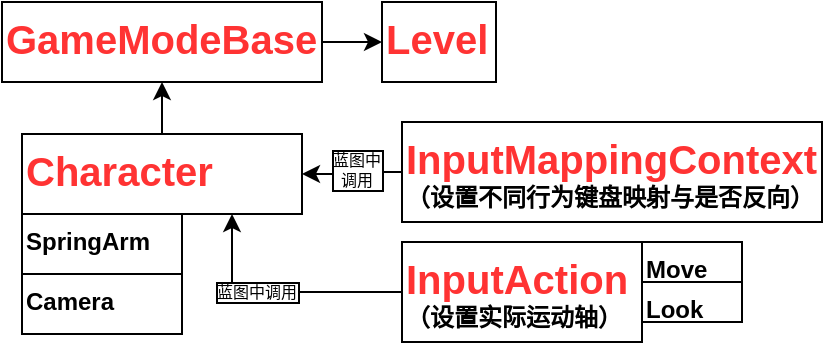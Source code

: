 <mxfile version="14.1.8" type="device"><diagram id="UlIwIDZaebNv2VzOSGo1" name="Portrait3D"><mxGraphModel dx="1808" dy="644" grid="1" gridSize="10" guides="1" tooltips="1" connect="1" arrows="1" fold="1" page="1" pageScale="1" pageWidth="827" pageHeight="1169" math="0" shadow="0"><root><mxCell id="Cockm3daIbmfq8uAC5rr-0"/><mxCell id="Cockm3daIbmfq8uAC5rr-1" parent="Cockm3daIbmfq8uAC5rr-0"/><mxCell id="z01sQdo7hFp88FLHjxc0-1" style="edgeStyle=orthogonalEdgeStyle;rounded=0;orthogonalLoop=1;jettySize=auto;html=1;" edge="1" parent="Cockm3daIbmfq8uAC5rr-1" source="W8t1aohzD1z3aLw5VmyB-0" target="W8t1aohzD1z3aLw5VmyB-1"><mxGeometry relative="1" as="geometry"/></mxCell><mxCell id="W8t1aohzD1z3aLw5VmyB-0" value="&lt;b&gt;&lt;span style=&quot;color: rgb(255 , 51 , 51) ; font-size: 20px&quot;&gt;GameModeBase&lt;/span&gt;&lt;br&gt;&lt;/b&gt;" style="text;whiteSpace=wrap;html=1;strokeColor=#000000;" parent="Cockm3daIbmfq8uAC5rr-1" vertex="1"><mxGeometry x="-810" y="20" width="160" height="40" as="geometry"/></mxCell><mxCell id="W8t1aohzD1z3aLw5VmyB-1" value="&lt;b&gt;&lt;span style=&quot;color: rgb(255 , 51 , 51) ; font-size: 20px&quot;&gt;Level&lt;/span&gt;&lt;br&gt;&lt;/b&gt;" style="text;whiteSpace=wrap;html=1;strokeColor=#000000;" parent="Cockm3daIbmfq8uAC5rr-1" vertex="1"><mxGeometry x="-620" y="20" width="57" height="40" as="geometry"/></mxCell><mxCell id="z01sQdo7hFp88FLHjxc0-2" style="edgeStyle=orthogonalEdgeStyle;rounded=0;orthogonalLoop=1;jettySize=auto;html=1;exitX=0.5;exitY=0;exitDx=0;exitDy=0;entryX=0.5;entryY=1;entryDx=0;entryDy=0;" edge="1" parent="Cockm3daIbmfq8uAC5rr-1" source="z01sQdo7hFp88FLHjxc0-0" target="W8t1aohzD1z3aLw5VmyB-0"><mxGeometry relative="1" as="geometry"/></mxCell><mxCell id="z01sQdo7hFp88FLHjxc0-0" value="&lt;b&gt;&lt;span style=&quot;color: rgb(255 , 51 , 51) ; font-size: 20px&quot;&gt;Character&lt;/span&gt;&lt;br&gt;&lt;/b&gt;" style="text;whiteSpace=wrap;html=1;strokeColor=#000000;" vertex="1" parent="Cockm3daIbmfq8uAC5rr-1"><mxGeometry x="-800" y="86" width="140" height="40" as="geometry"/></mxCell><mxCell id="z01sQdo7hFp88FLHjxc0-3" value="&lt;b&gt;SpringArm&lt;br&gt;&lt;/b&gt;" style="text;whiteSpace=wrap;html=1;strokeColor=#000000;" vertex="1" parent="Cockm3daIbmfq8uAC5rr-1"><mxGeometry x="-800" y="126" width="80" height="30" as="geometry"/></mxCell><mxCell id="z01sQdo7hFp88FLHjxc0-4" value="&lt;b&gt;Camera&lt;br&gt;&lt;/b&gt;" style="text;whiteSpace=wrap;html=1;strokeColor=#000000;" vertex="1" parent="Cockm3daIbmfq8uAC5rr-1"><mxGeometry x="-800" y="156" width="80" height="30" as="geometry"/></mxCell><mxCell id="z01sQdo7hFp88FLHjxc0-6" style="edgeStyle=orthogonalEdgeStyle;rounded=0;orthogonalLoop=1;jettySize=auto;html=1;exitX=0;exitY=0.5;exitDx=0;exitDy=0;entryX=1;entryY=0.5;entryDx=0;entryDy=0;" edge="1" parent="Cockm3daIbmfq8uAC5rr-1" source="z01sQdo7hFp88FLHjxc0-5" target="z01sQdo7hFp88FLHjxc0-0"><mxGeometry relative="1" as="geometry"/></mxCell><mxCell id="z01sQdo7hFp88FLHjxc0-7" value="&lt;font style=&quot;font-size: 8px&quot;&gt;蓝图中&lt;br&gt;调用&lt;/font&gt;" style="edgeLabel;html=1;align=center;verticalAlign=middle;resizable=0;points=[];fontSize=8;labelBorderColor=#000000;" vertex="1" connectable="0" parent="z01sQdo7hFp88FLHjxc0-6"><mxGeometry x="-0.1" y="-1" relative="1" as="geometry"><mxPoint as="offset"/></mxGeometry></mxCell><mxCell id="z01sQdo7hFp88FLHjxc0-5" value="&lt;b&gt;&lt;font color=&quot;#ff3333&quot;&gt;&lt;span style=&quot;font-size: 20px&quot;&gt;InputMappingContext&lt;br&gt;&lt;/span&gt;&lt;/font&gt;（设置不同行为键盘映射与是否反向）&lt;br&gt;&lt;/b&gt;" style="text;whiteSpace=wrap;html=1;strokeColor=#000000;" vertex="1" parent="Cockm3daIbmfq8uAC5rr-1"><mxGeometry x="-610" y="80" width="210" height="50" as="geometry"/></mxCell><mxCell id="z01sQdo7hFp88FLHjxc0-10" style="edgeStyle=orthogonalEdgeStyle;rounded=0;orthogonalLoop=1;jettySize=auto;html=1;entryX=0.75;entryY=1;entryDx=0;entryDy=0;fontSize=8;" edge="1" parent="Cockm3daIbmfq8uAC5rr-1" source="z01sQdo7hFp88FLHjxc0-8" target="z01sQdo7hFp88FLHjxc0-0"><mxGeometry relative="1" as="geometry"><Array as="points"><mxPoint x="-695" y="165"/></Array></mxGeometry></mxCell><mxCell id="z01sQdo7hFp88FLHjxc0-11" value="蓝图中调用" style="edgeLabel;html=1;align=center;verticalAlign=middle;resizable=0;points=[];fontSize=8;labelBorderColor=#000000;" vertex="1" connectable="0" parent="z01sQdo7hFp88FLHjxc0-10"><mxGeometry x="0.181" relative="1" as="geometry"><mxPoint as="offset"/></mxGeometry></mxCell><mxCell id="z01sQdo7hFp88FLHjxc0-8" value="&lt;b&gt;&lt;font color=&quot;#ff3333&quot;&gt;&lt;span style=&quot;font-size: 20px&quot;&gt;InputAction&lt;br&gt;&lt;/span&gt;&lt;/font&gt;（设置实际运动轴）&lt;br&gt;&lt;/b&gt;" style="text;whiteSpace=wrap;html=1;strokeColor=#000000;" vertex="1" parent="Cockm3daIbmfq8uAC5rr-1"><mxGeometry x="-610" y="140" width="120" height="50" as="geometry"/></mxCell><mxCell id="z01sQdo7hFp88FLHjxc0-12" value="&lt;b&gt;Move&lt;br&gt;&lt;/b&gt;" style="text;whiteSpace=wrap;html=1;strokeColor=#000000;" vertex="1" parent="Cockm3daIbmfq8uAC5rr-1"><mxGeometry x="-490" y="140" width="50" height="20" as="geometry"/></mxCell><mxCell id="z01sQdo7hFp88FLHjxc0-13" value="&lt;b&gt;Look&lt;br&gt;&lt;/b&gt;" style="text;whiteSpace=wrap;html=1;strokeColor=#000000;" vertex="1" parent="Cockm3daIbmfq8uAC5rr-1"><mxGeometry x="-490" y="160" width="50" height="20" as="geometry"/></mxCell></root></mxGraphModel></diagram></mxfile>